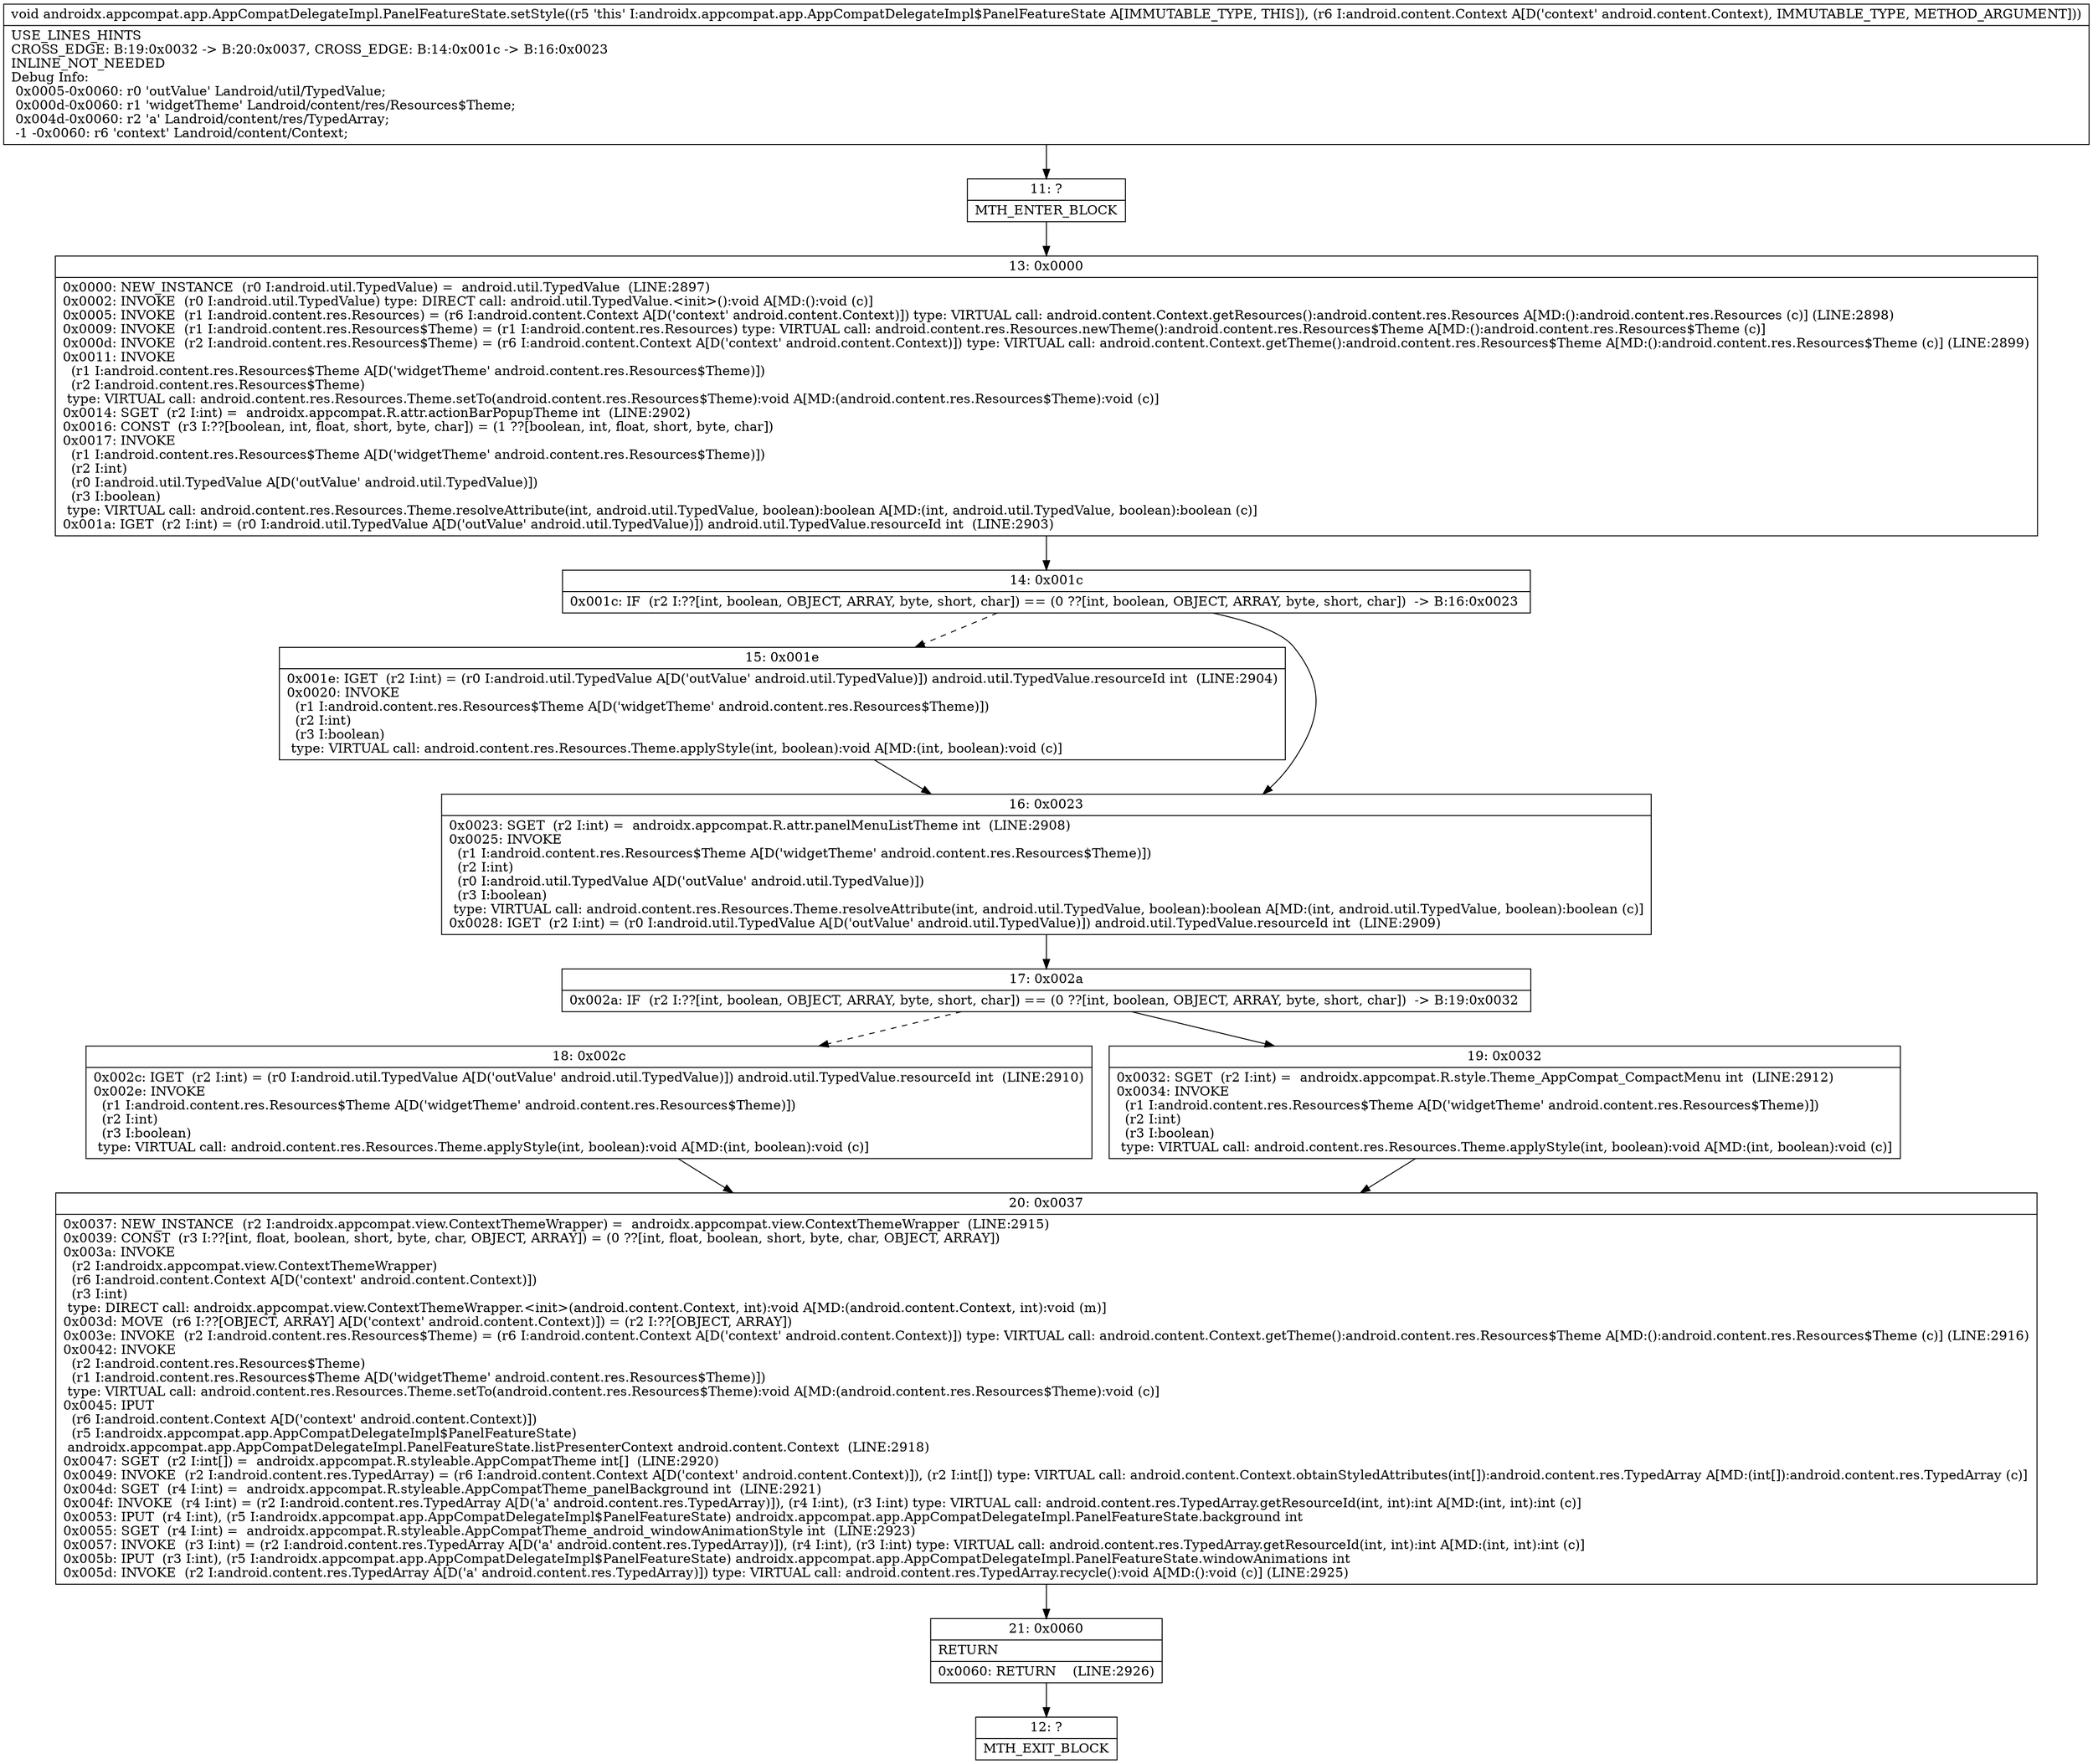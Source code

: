 digraph "CFG forandroidx.appcompat.app.AppCompatDelegateImpl.PanelFeatureState.setStyle(Landroid\/content\/Context;)V" {
Node_11 [shape=record,label="{11\:\ ?|MTH_ENTER_BLOCK\l}"];
Node_13 [shape=record,label="{13\:\ 0x0000|0x0000: NEW_INSTANCE  (r0 I:android.util.TypedValue) =  android.util.TypedValue  (LINE:2897)\l0x0002: INVOKE  (r0 I:android.util.TypedValue) type: DIRECT call: android.util.TypedValue.\<init\>():void A[MD:():void (c)]\l0x0005: INVOKE  (r1 I:android.content.res.Resources) = (r6 I:android.content.Context A[D('context' android.content.Context)]) type: VIRTUAL call: android.content.Context.getResources():android.content.res.Resources A[MD:():android.content.res.Resources (c)] (LINE:2898)\l0x0009: INVOKE  (r1 I:android.content.res.Resources$Theme) = (r1 I:android.content.res.Resources) type: VIRTUAL call: android.content.res.Resources.newTheme():android.content.res.Resources$Theme A[MD:():android.content.res.Resources$Theme (c)]\l0x000d: INVOKE  (r2 I:android.content.res.Resources$Theme) = (r6 I:android.content.Context A[D('context' android.content.Context)]) type: VIRTUAL call: android.content.Context.getTheme():android.content.res.Resources$Theme A[MD:():android.content.res.Resources$Theme (c)] (LINE:2899)\l0x0011: INVOKE  \l  (r1 I:android.content.res.Resources$Theme A[D('widgetTheme' android.content.res.Resources$Theme)])\l  (r2 I:android.content.res.Resources$Theme)\l type: VIRTUAL call: android.content.res.Resources.Theme.setTo(android.content.res.Resources$Theme):void A[MD:(android.content.res.Resources$Theme):void (c)]\l0x0014: SGET  (r2 I:int) =  androidx.appcompat.R.attr.actionBarPopupTheme int  (LINE:2902)\l0x0016: CONST  (r3 I:??[boolean, int, float, short, byte, char]) = (1 ??[boolean, int, float, short, byte, char]) \l0x0017: INVOKE  \l  (r1 I:android.content.res.Resources$Theme A[D('widgetTheme' android.content.res.Resources$Theme)])\l  (r2 I:int)\l  (r0 I:android.util.TypedValue A[D('outValue' android.util.TypedValue)])\l  (r3 I:boolean)\l type: VIRTUAL call: android.content.res.Resources.Theme.resolveAttribute(int, android.util.TypedValue, boolean):boolean A[MD:(int, android.util.TypedValue, boolean):boolean (c)]\l0x001a: IGET  (r2 I:int) = (r0 I:android.util.TypedValue A[D('outValue' android.util.TypedValue)]) android.util.TypedValue.resourceId int  (LINE:2903)\l}"];
Node_14 [shape=record,label="{14\:\ 0x001c|0x001c: IF  (r2 I:??[int, boolean, OBJECT, ARRAY, byte, short, char]) == (0 ??[int, boolean, OBJECT, ARRAY, byte, short, char])  \-\> B:16:0x0023 \l}"];
Node_15 [shape=record,label="{15\:\ 0x001e|0x001e: IGET  (r2 I:int) = (r0 I:android.util.TypedValue A[D('outValue' android.util.TypedValue)]) android.util.TypedValue.resourceId int  (LINE:2904)\l0x0020: INVOKE  \l  (r1 I:android.content.res.Resources$Theme A[D('widgetTheme' android.content.res.Resources$Theme)])\l  (r2 I:int)\l  (r3 I:boolean)\l type: VIRTUAL call: android.content.res.Resources.Theme.applyStyle(int, boolean):void A[MD:(int, boolean):void (c)]\l}"];
Node_16 [shape=record,label="{16\:\ 0x0023|0x0023: SGET  (r2 I:int) =  androidx.appcompat.R.attr.panelMenuListTheme int  (LINE:2908)\l0x0025: INVOKE  \l  (r1 I:android.content.res.Resources$Theme A[D('widgetTheme' android.content.res.Resources$Theme)])\l  (r2 I:int)\l  (r0 I:android.util.TypedValue A[D('outValue' android.util.TypedValue)])\l  (r3 I:boolean)\l type: VIRTUAL call: android.content.res.Resources.Theme.resolveAttribute(int, android.util.TypedValue, boolean):boolean A[MD:(int, android.util.TypedValue, boolean):boolean (c)]\l0x0028: IGET  (r2 I:int) = (r0 I:android.util.TypedValue A[D('outValue' android.util.TypedValue)]) android.util.TypedValue.resourceId int  (LINE:2909)\l}"];
Node_17 [shape=record,label="{17\:\ 0x002a|0x002a: IF  (r2 I:??[int, boolean, OBJECT, ARRAY, byte, short, char]) == (0 ??[int, boolean, OBJECT, ARRAY, byte, short, char])  \-\> B:19:0x0032 \l}"];
Node_18 [shape=record,label="{18\:\ 0x002c|0x002c: IGET  (r2 I:int) = (r0 I:android.util.TypedValue A[D('outValue' android.util.TypedValue)]) android.util.TypedValue.resourceId int  (LINE:2910)\l0x002e: INVOKE  \l  (r1 I:android.content.res.Resources$Theme A[D('widgetTheme' android.content.res.Resources$Theme)])\l  (r2 I:int)\l  (r3 I:boolean)\l type: VIRTUAL call: android.content.res.Resources.Theme.applyStyle(int, boolean):void A[MD:(int, boolean):void (c)]\l}"];
Node_20 [shape=record,label="{20\:\ 0x0037|0x0037: NEW_INSTANCE  (r2 I:androidx.appcompat.view.ContextThemeWrapper) =  androidx.appcompat.view.ContextThemeWrapper  (LINE:2915)\l0x0039: CONST  (r3 I:??[int, float, boolean, short, byte, char, OBJECT, ARRAY]) = (0 ??[int, float, boolean, short, byte, char, OBJECT, ARRAY]) \l0x003a: INVOKE  \l  (r2 I:androidx.appcompat.view.ContextThemeWrapper)\l  (r6 I:android.content.Context A[D('context' android.content.Context)])\l  (r3 I:int)\l type: DIRECT call: androidx.appcompat.view.ContextThemeWrapper.\<init\>(android.content.Context, int):void A[MD:(android.content.Context, int):void (m)]\l0x003d: MOVE  (r6 I:??[OBJECT, ARRAY] A[D('context' android.content.Context)]) = (r2 I:??[OBJECT, ARRAY]) \l0x003e: INVOKE  (r2 I:android.content.res.Resources$Theme) = (r6 I:android.content.Context A[D('context' android.content.Context)]) type: VIRTUAL call: android.content.Context.getTheme():android.content.res.Resources$Theme A[MD:():android.content.res.Resources$Theme (c)] (LINE:2916)\l0x0042: INVOKE  \l  (r2 I:android.content.res.Resources$Theme)\l  (r1 I:android.content.res.Resources$Theme A[D('widgetTheme' android.content.res.Resources$Theme)])\l type: VIRTUAL call: android.content.res.Resources.Theme.setTo(android.content.res.Resources$Theme):void A[MD:(android.content.res.Resources$Theme):void (c)]\l0x0045: IPUT  \l  (r6 I:android.content.Context A[D('context' android.content.Context)])\l  (r5 I:androidx.appcompat.app.AppCompatDelegateImpl$PanelFeatureState)\l androidx.appcompat.app.AppCompatDelegateImpl.PanelFeatureState.listPresenterContext android.content.Context  (LINE:2918)\l0x0047: SGET  (r2 I:int[]) =  androidx.appcompat.R.styleable.AppCompatTheme int[]  (LINE:2920)\l0x0049: INVOKE  (r2 I:android.content.res.TypedArray) = (r6 I:android.content.Context A[D('context' android.content.Context)]), (r2 I:int[]) type: VIRTUAL call: android.content.Context.obtainStyledAttributes(int[]):android.content.res.TypedArray A[MD:(int[]):android.content.res.TypedArray (c)]\l0x004d: SGET  (r4 I:int) =  androidx.appcompat.R.styleable.AppCompatTheme_panelBackground int  (LINE:2921)\l0x004f: INVOKE  (r4 I:int) = (r2 I:android.content.res.TypedArray A[D('a' android.content.res.TypedArray)]), (r4 I:int), (r3 I:int) type: VIRTUAL call: android.content.res.TypedArray.getResourceId(int, int):int A[MD:(int, int):int (c)]\l0x0053: IPUT  (r4 I:int), (r5 I:androidx.appcompat.app.AppCompatDelegateImpl$PanelFeatureState) androidx.appcompat.app.AppCompatDelegateImpl.PanelFeatureState.background int \l0x0055: SGET  (r4 I:int) =  androidx.appcompat.R.styleable.AppCompatTheme_android_windowAnimationStyle int  (LINE:2923)\l0x0057: INVOKE  (r3 I:int) = (r2 I:android.content.res.TypedArray A[D('a' android.content.res.TypedArray)]), (r4 I:int), (r3 I:int) type: VIRTUAL call: android.content.res.TypedArray.getResourceId(int, int):int A[MD:(int, int):int (c)]\l0x005b: IPUT  (r3 I:int), (r5 I:androidx.appcompat.app.AppCompatDelegateImpl$PanelFeatureState) androidx.appcompat.app.AppCompatDelegateImpl.PanelFeatureState.windowAnimations int \l0x005d: INVOKE  (r2 I:android.content.res.TypedArray A[D('a' android.content.res.TypedArray)]) type: VIRTUAL call: android.content.res.TypedArray.recycle():void A[MD:():void (c)] (LINE:2925)\l}"];
Node_21 [shape=record,label="{21\:\ 0x0060|RETURN\l|0x0060: RETURN    (LINE:2926)\l}"];
Node_12 [shape=record,label="{12\:\ ?|MTH_EXIT_BLOCK\l}"];
Node_19 [shape=record,label="{19\:\ 0x0032|0x0032: SGET  (r2 I:int) =  androidx.appcompat.R.style.Theme_AppCompat_CompactMenu int  (LINE:2912)\l0x0034: INVOKE  \l  (r1 I:android.content.res.Resources$Theme A[D('widgetTheme' android.content.res.Resources$Theme)])\l  (r2 I:int)\l  (r3 I:boolean)\l type: VIRTUAL call: android.content.res.Resources.Theme.applyStyle(int, boolean):void A[MD:(int, boolean):void (c)]\l}"];
MethodNode[shape=record,label="{void androidx.appcompat.app.AppCompatDelegateImpl.PanelFeatureState.setStyle((r5 'this' I:androidx.appcompat.app.AppCompatDelegateImpl$PanelFeatureState A[IMMUTABLE_TYPE, THIS]), (r6 I:android.content.Context A[D('context' android.content.Context), IMMUTABLE_TYPE, METHOD_ARGUMENT]))  | USE_LINES_HINTS\lCROSS_EDGE: B:19:0x0032 \-\> B:20:0x0037, CROSS_EDGE: B:14:0x001c \-\> B:16:0x0023\lINLINE_NOT_NEEDED\lDebug Info:\l  0x0005\-0x0060: r0 'outValue' Landroid\/util\/TypedValue;\l  0x000d\-0x0060: r1 'widgetTheme' Landroid\/content\/res\/Resources$Theme;\l  0x004d\-0x0060: r2 'a' Landroid\/content\/res\/TypedArray;\l  \-1 \-0x0060: r6 'context' Landroid\/content\/Context;\l}"];
MethodNode -> Node_11;Node_11 -> Node_13;
Node_13 -> Node_14;
Node_14 -> Node_15[style=dashed];
Node_14 -> Node_16;
Node_15 -> Node_16;
Node_16 -> Node_17;
Node_17 -> Node_18[style=dashed];
Node_17 -> Node_19;
Node_18 -> Node_20;
Node_20 -> Node_21;
Node_21 -> Node_12;
Node_19 -> Node_20;
}

